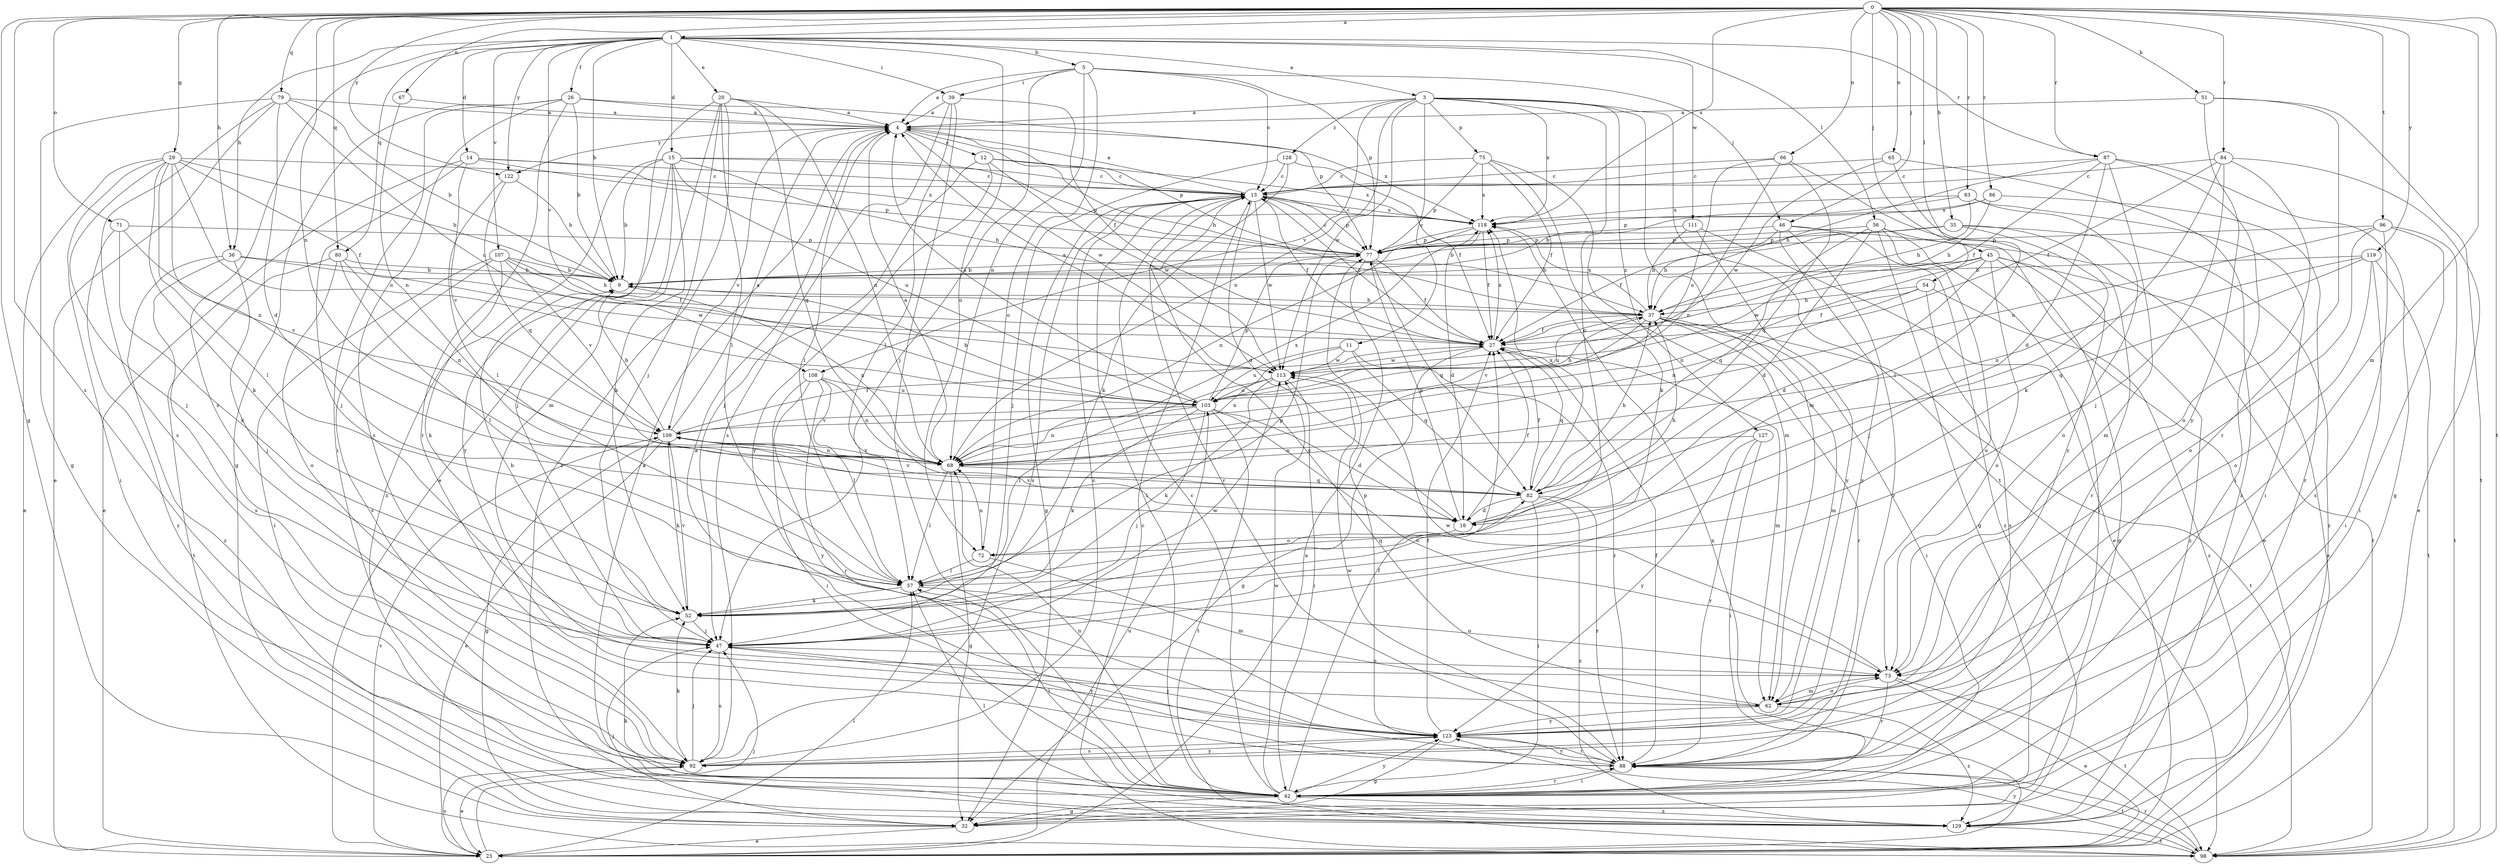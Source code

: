 strict digraph  {
0;
1;
3;
4;
5;
9;
11;
12;
13;
14;
15;
18;
20;
23;
26;
27;
29;
32;
35;
36;
37;
39;
42;
45;
46;
47;
51;
52;
54;
56;
57;
62;
65;
66;
67;
68;
71;
72;
73;
75;
77;
79;
80;
82;
83;
84;
86;
87;
88;
92;
96;
98;
103;
107;
108;
109;
111;
113;
118;
119;
122;
123;
127;
128;
129;
0 -> 1  [label=a];
0 -> 29  [label=g];
0 -> 32  [label=g];
0 -> 35  [label=h];
0 -> 36  [label=h];
0 -> 45  [label=j];
0 -> 46  [label=j];
0 -> 51  [label=k];
0 -> 54  [label=l];
0 -> 62  [label=m];
0 -> 65  [label=n];
0 -> 66  [label=n];
0 -> 67  [label=n];
0 -> 68  [label=n];
0 -> 71  [label=o];
0 -> 79  [label=q];
0 -> 80  [label=q];
0 -> 83  [label=r];
0 -> 84  [label=r];
0 -> 86  [label=r];
0 -> 87  [label=r];
0 -> 92  [label=s];
0 -> 96  [label=t];
0 -> 98  [label=t];
0 -> 118  [label=x];
0 -> 119  [label=y];
0 -> 122  [label=y];
1 -> 3  [label=a];
1 -> 5  [label=b];
1 -> 9  [label=b];
1 -> 14  [label=d];
1 -> 15  [label=d];
1 -> 20  [label=e];
1 -> 26  [label=f];
1 -> 36  [label=h];
1 -> 39  [label=i];
1 -> 56  [label=l];
1 -> 72  [label=o];
1 -> 80  [label=q];
1 -> 87  [label=r];
1 -> 92  [label=s];
1 -> 107  [label=v];
1 -> 108  [label=v];
1 -> 111  [label=w];
1 -> 122  [label=y];
3 -> 4  [label=a];
3 -> 11  [label=c];
3 -> 62  [label=m];
3 -> 68  [label=n];
3 -> 72  [label=o];
3 -> 75  [label=p];
3 -> 98  [label=t];
3 -> 108  [label=v];
3 -> 113  [label=w];
3 -> 118  [label=x];
3 -> 127  [label=z];
3 -> 128  [label=z];
4 -> 12  [label=c];
4 -> 37  [label=h];
4 -> 57  [label=l];
4 -> 77  [label=p];
4 -> 109  [label=v];
4 -> 113  [label=w];
4 -> 118  [label=x];
4 -> 122  [label=y];
5 -> 4  [label=a];
5 -> 13  [label=c];
5 -> 39  [label=i];
5 -> 46  [label=j];
5 -> 47  [label=j];
5 -> 68  [label=n];
5 -> 72  [label=o];
5 -> 77  [label=p];
9 -> 37  [label=h];
9 -> 68  [label=n];
11 -> 68  [label=n];
11 -> 82  [label=q];
11 -> 88  [label=r];
11 -> 103  [label=u];
11 -> 113  [label=w];
12 -> 13  [label=c];
12 -> 47  [label=j];
12 -> 113  [label=w];
12 -> 118  [label=x];
12 -> 123  [label=y];
13 -> 4  [label=a];
13 -> 18  [label=d];
13 -> 27  [label=f];
13 -> 32  [label=g];
13 -> 42  [label=i];
13 -> 77  [label=p];
13 -> 88  [label=r];
13 -> 92  [label=s];
13 -> 113  [label=w];
13 -> 118  [label=x];
14 -> 13  [label=c];
14 -> 23  [label=e];
14 -> 47  [label=j];
14 -> 77  [label=p];
14 -> 109  [label=v];
14 -> 118  [label=x];
15 -> 9  [label=b];
15 -> 13  [label=c];
15 -> 37  [label=h];
15 -> 47  [label=j];
15 -> 52  [label=k];
15 -> 77  [label=p];
15 -> 103  [label=u];
15 -> 123  [label=y];
15 -> 129  [label=z];
18 -> 27  [label=f];
18 -> 37  [label=h];
18 -> 72  [label=o];
18 -> 77  [label=p];
18 -> 109  [label=v];
20 -> 4  [label=a];
20 -> 23  [label=e];
20 -> 47  [label=j];
20 -> 57  [label=l];
20 -> 62  [label=m];
20 -> 68  [label=n];
20 -> 82  [label=q];
20 -> 129  [label=z];
23 -> 47  [label=j];
23 -> 57  [label=l];
23 -> 92  [label=s];
23 -> 103  [label=u];
23 -> 109  [label=v];
23 -> 118  [label=x];
26 -> 4  [label=a];
26 -> 9  [label=b];
26 -> 32  [label=g];
26 -> 42  [label=i];
26 -> 77  [label=p];
26 -> 88  [label=r];
26 -> 92  [label=s];
27 -> 13  [label=c];
27 -> 32  [label=g];
27 -> 62  [label=m];
27 -> 82  [label=q];
27 -> 113  [label=w];
27 -> 118  [label=x];
29 -> 9  [label=b];
29 -> 13  [label=c];
29 -> 23  [label=e];
29 -> 27  [label=f];
29 -> 42  [label=i];
29 -> 47  [label=j];
29 -> 52  [label=k];
29 -> 57  [label=l];
29 -> 68  [label=n];
29 -> 103  [label=u];
32 -> 23  [label=e];
32 -> 47  [label=j];
35 -> 9  [label=b];
35 -> 27  [label=f];
35 -> 47  [label=j];
35 -> 77  [label=p];
35 -> 88  [label=r];
35 -> 129  [label=z];
36 -> 9  [label=b];
36 -> 47  [label=j];
36 -> 92  [label=s];
36 -> 113  [label=w];
36 -> 129  [label=z];
37 -> 27  [label=f];
37 -> 42  [label=i];
37 -> 62  [label=m];
37 -> 88  [label=r];
37 -> 98  [label=t];
37 -> 103  [label=u];
37 -> 109  [label=v];
37 -> 118  [label=x];
39 -> 4  [label=a];
39 -> 27  [label=f];
39 -> 42  [label=i];
39 -> 57  [label=l];
39 -> 92  [label=s];
42 -> 4  [label=a];
42 -> 13  [label=c];
42 -> 27  [label=f];
42 -> 32  [label=g];
42 -> 57  [label=l];
42 -> 68  [label=n];
42 -> 88  [label=r];
42 -> 113  [label=w];
42 -> 123  [label=y];
42 -> 129  [label=z];
45 -> 9  [label=b];
45 -> 18  [label=d];
45 -> 23  [label=e];
45 -> 32  [label=g];
45 -> 68  [label=n];
45 -> 73  [label=o];
45 -> 113  [label=w];
45 -> 129  [label=z];
46 -> 37  [label=h];
46 -> 77  [label=p];
46 -> 88  [label=r];
46 -> 98  [label=t];
46 -> 123  [label=y];
46 -> 129  [label=z];
47 -> 9  [label=b];
47 -> 73  [label=o];
47 -> 92  [label=s];
47 -> 113  [label=w];
47 -> 123  [label=y];
51 -> 4  [label=a];
51 -> 88  [label=r];
51 -> 98  [label=t];
51 -> 123  [label=y];
52 -> 47  [label=j];
52 -> 109  [label=v];
54 -> 27  [label=f];
54 -> 37  [label=h];
54 -> 68  [label=n];
54 -> 92  [label=s];
54 -> 129  [label=z];
56 -> 18  [label=d];
56 -> 23  [label=e];
56 -> 32  [label=g];
56 -> 42  [label=i];
56 -> 73  [label=o];
56 -> 77  [label=p];
56 -> 82  [label=q];
57 -> 52  [label=k];
57 -> 73  [label=o];
57 -> 77  [label=p];
57 -> 82  [label=q];
62 -> 13  [label=c];
62 -> 73  [label=o];
62 -> 123  [label=y];
62 -> 129  [label=z];
65 -> 13  [label=c];
65 -> 57  [label=l];
65 -> 113  [label=w];
65 -> 129  [label=z];
66 -> 13  [label=c];
66 -> 68  [label=n];
66 -> 82  [label=q];
66 -> 103  [label=u];
66 -> 123  [label=y];
67 -> 4  [label=a];
67 -> 68  [label=n];
68 -> 4  [label=a];
68 -> 32  [label=g];
68 -> 57  [label=l];
68 -> 82  [label=q];
68 -> 109  [label=v];
68 -> 118  [label=x];
71 -> 52  [label=k];
71 -> 77  [label=p];
71 -> 109  [label=v];
71 -> 129  [label=z];
72 -> 57  [label=l];
72 -> 62  [label=m];
72 -> 68  [label=n];
73 -> 23  [label=e];
73 -> 62  [label=m];
73 -> 88  [label=r];
73 -> 98  [label=t];
73 -> 113  [label=w];
75 -> 13  [label=c];
75 -> 27  [label=f];
75 -> 52  [label=k];
75 -> 62  [label=m];
75 -> 77  [label=p];
75 -> 118  [label=x];
77 -> 9  [label=b];
77 -> 13  [label=c];
77 -> 23  [label=e];
77 -> 27  [label=f];
77 -> 82  [label=q];
79 -> 4  [label=a];
79 -> 9  [label=b];
79 -> 18  [label=d];
79 -> 23  [label=e];
79 -> 32  [label=g];
79 -> 92  [label=s];
79 -> 103  [label=u];
80 -> 9  [label=b];
80 -> 57  [label=l];
80 -> 68  [label=n];
80 -> 73  [label=o];
80 -> 98  [label=t];
82 -> 18  [label=d];
82 -> 27  [label=f];
82 -> 37  [label=h];
82 -> 42  [label=i];
82 -> 88  [label=r];
82 -> 109  [label=v];
82 -> 118  [label=x];
82 -> 129  [label=z];
83 -> 37  [label=h];
83 -> 42  [label=i];
83 -> 73  [label=o];
83 -> 77  [label=p];
83 -> 118  [label=x];
84 -> 13  [label=c];
84 -> 23  [label=e];
84 -> 27  [label=f];
84 -> 47  [label=j];
84 -> 52  [label=k];
84 -> 73  [label=o];
86 -> 9  [label=b];
86 -> 37  [label=h];
86 -> 88  [label=r];
86 -> 118  [label=x];
87 -> 13  [label=c];
87 -> 18  [label=d];
87 -> 27  [label=f];
87 -> 32  [label=g];
87 -> 37  [label=h];
87 -> 42  [label=i];
87 -> 62  [label=m];
88 -> 4  [label=a];
88 -> 27  [label=f];
88 -> 42  [label=i];
88 -> 98  [label=t];
88 -> 113  [label=w];
88 -> 123  [label=y];
92 -> 13  [label=c];
92 -> 23  [label=e];
92 -> 47  [label=j];
92 -> 52  [label=k];
92 -> 123  [label=y];
96 -> 42  [label=i];
96 -> 73  [label=o];
96 -> 77  [label=p];
96 -> 92  [label=s];
96 -> 98  [label=t];
96 -> 103  [label=u];
98 -> 13  [label=c];
98 -> 88  [label=r];
98 -> 123  [label=y];
103 -> 4  [label=a];
103 -> 9  [label=b];
103 -> 18  [label=d];
103 -> 37  [label=h];
103 -> 47  [label=j];
103 -> 52  [label=k];
103 -> 68  [label=n];
103 -> 73  [label=o];
103 -> 77  [label=p];
103 -> 98  [label=t];
103 -> 109  [label=v];
107 -> 9  [label=b];
107 -> 27  [label=f];
107 -> 37  [label=h];
107 -> 42  [label=i];
107 -> 52  [label=k];
107 -> 92  [label=s];
107 -> 109  [label=v];
108 -> 42  [label=i];
108 -> 57  [label=l];
108 -> 68  [label=n];
108 -> 88  [label=r];
108 -> 103  [label=u];
108 -> 123  [label=y];
109 -> 4  [label=a];
109 -> 9  [label=b];
109 -> 23  [label=e];
109 -> 27  [label=f];
109 -> 32  [label=g];
109 -> 52  [label=k];
109 -> 68  [label=n];
111 -> 23  [label=e];
111 -> 37  [label=h];
111 -> 77  [label=p];
111 -> 123  [label=y];
113 -> 4  [label=a];
113 -> 42  [label=i];
113 -> 52  [label=k];
113 -> 57  [label=l];
113 -> 103  [label=u];
118 -> 13  [label=c];
118 -> 18  [label=d];
118 -> 27  [label=f];
118 -> 68  [label=n];
118 -> 77  [label=p];
119 -> 9  [label=b];
119 -> 42  [label=i];
119 -> 68  [label=n];
119 -> 73  [label=o];
119 -> 82  [label=q];
119 -> 98  [label=t];
122 -> 9  [label=b];
122 -> 57  [label=l];
122 -> 82  [label=q];
123 -> 27  [label=f];
123 -> 32  [label=g];
123 -> 47  [label=j];
123 -> 77  [label=p];
123 -> 88  [label=r];
123 -> 92  [label=s];
127 -> 42  [label=i];
127 -> 68  [label=n];
127 -> 88  [label=r];
127 -> 123  [label=y];
128 -> 13  [label=c];
128 -> 27  [label=f];
128 -> 47  [label=j];
128 -> 52  [label=k];
129 -> 52  [label=k];
129 -> 57  [label=l];
129 -> 98  [label=t];
}
